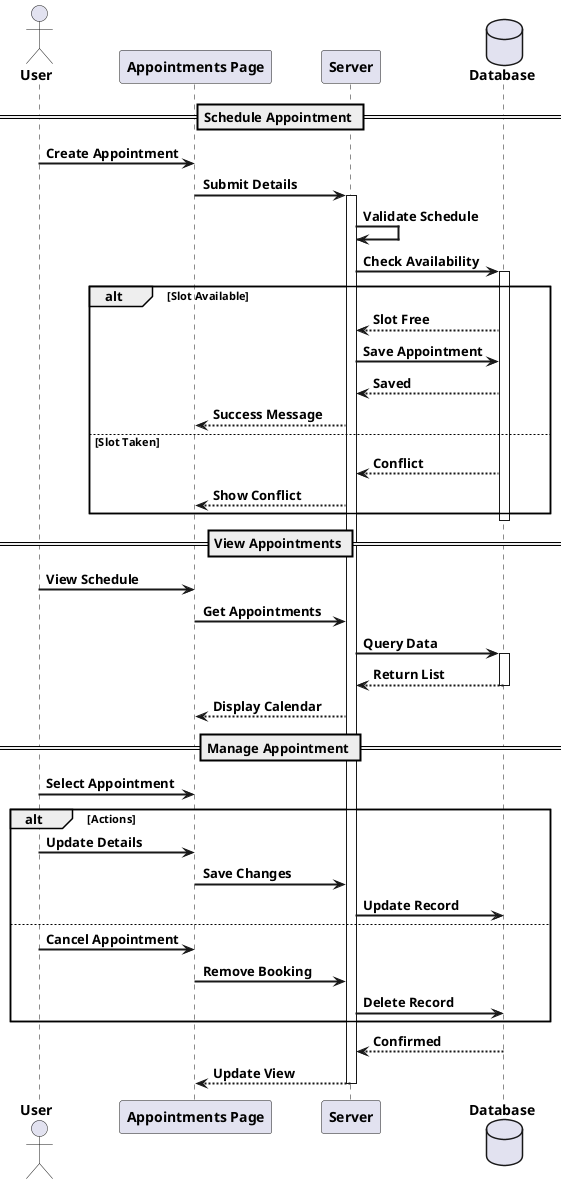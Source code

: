 @startuml Appointment Management

skinparam DefaultFontStyle bold
skinparam ParticipantPadding 20
skinparam BoxPadding 10
skinparam SequenceGroupBodyBackgroundColor transparent
skinparam ArrowThickness 2

actor "<b>User</b>" as User
participant "<b>Appointments Page</b>" as UI
participant "<b>Server</b>" as Server
database "<b>Database</b>" as DB

== Schedule Appointment ==
User -> UI: <b>Create Appointment</b>
UI -> Server: <b>Submit Details</b>
activate Server

Server -> Server: <b>Validate Schedule</b>
Server -> DB: <b>Check Availability</b>
activate DB

alt <b>Slot Available</b>
    DB --[bold]-> Server: <b>Slot Free</b>
    Server -> DB: <b>Save Appointment</b>
    DB --[bold]-> Server: <b>Saved</b>
    Server --[bold]-> UI: <b>Success Message</b>
else <b>Slot Taken</b>
    DB --[bold]-> Server: <b>Conflict</b>
    Server --[bold]-> UI: <b>Show Conflict</b>
end
deactivate DB

== View Appointments ==
User -> UI: <b>View Schedule</b>
UI -> Server: <b>Get Appointments</b>
Server -> DB: <b>Query Data</b>
activate DB
DB --[bold]-> Server: <b>Return List</b>
deactivate DB
Server --[bold]-> UI: <b>Display Calendar</b>

== Manage Appointment ==
User -> UI: <b>Select Appointment</b>
alt <b>Actions</b>
    User -> UI: <b>Update Details</b>
    UI -> Server: <b>Save Changes</b>
    Server -> DB: <b>Update Record</b>
else
    User -> UI: <b>Cancel Appointment</b>
    UI -> Server: <b>Remove Booking</b>
    Server -> DB: <b>Delete Record</b>
end
DB --[bold]-> Server: <b>Confirmed</b>
Server --[bold]-> UI: <b>Update View</b>

deactivate Server

@enduml